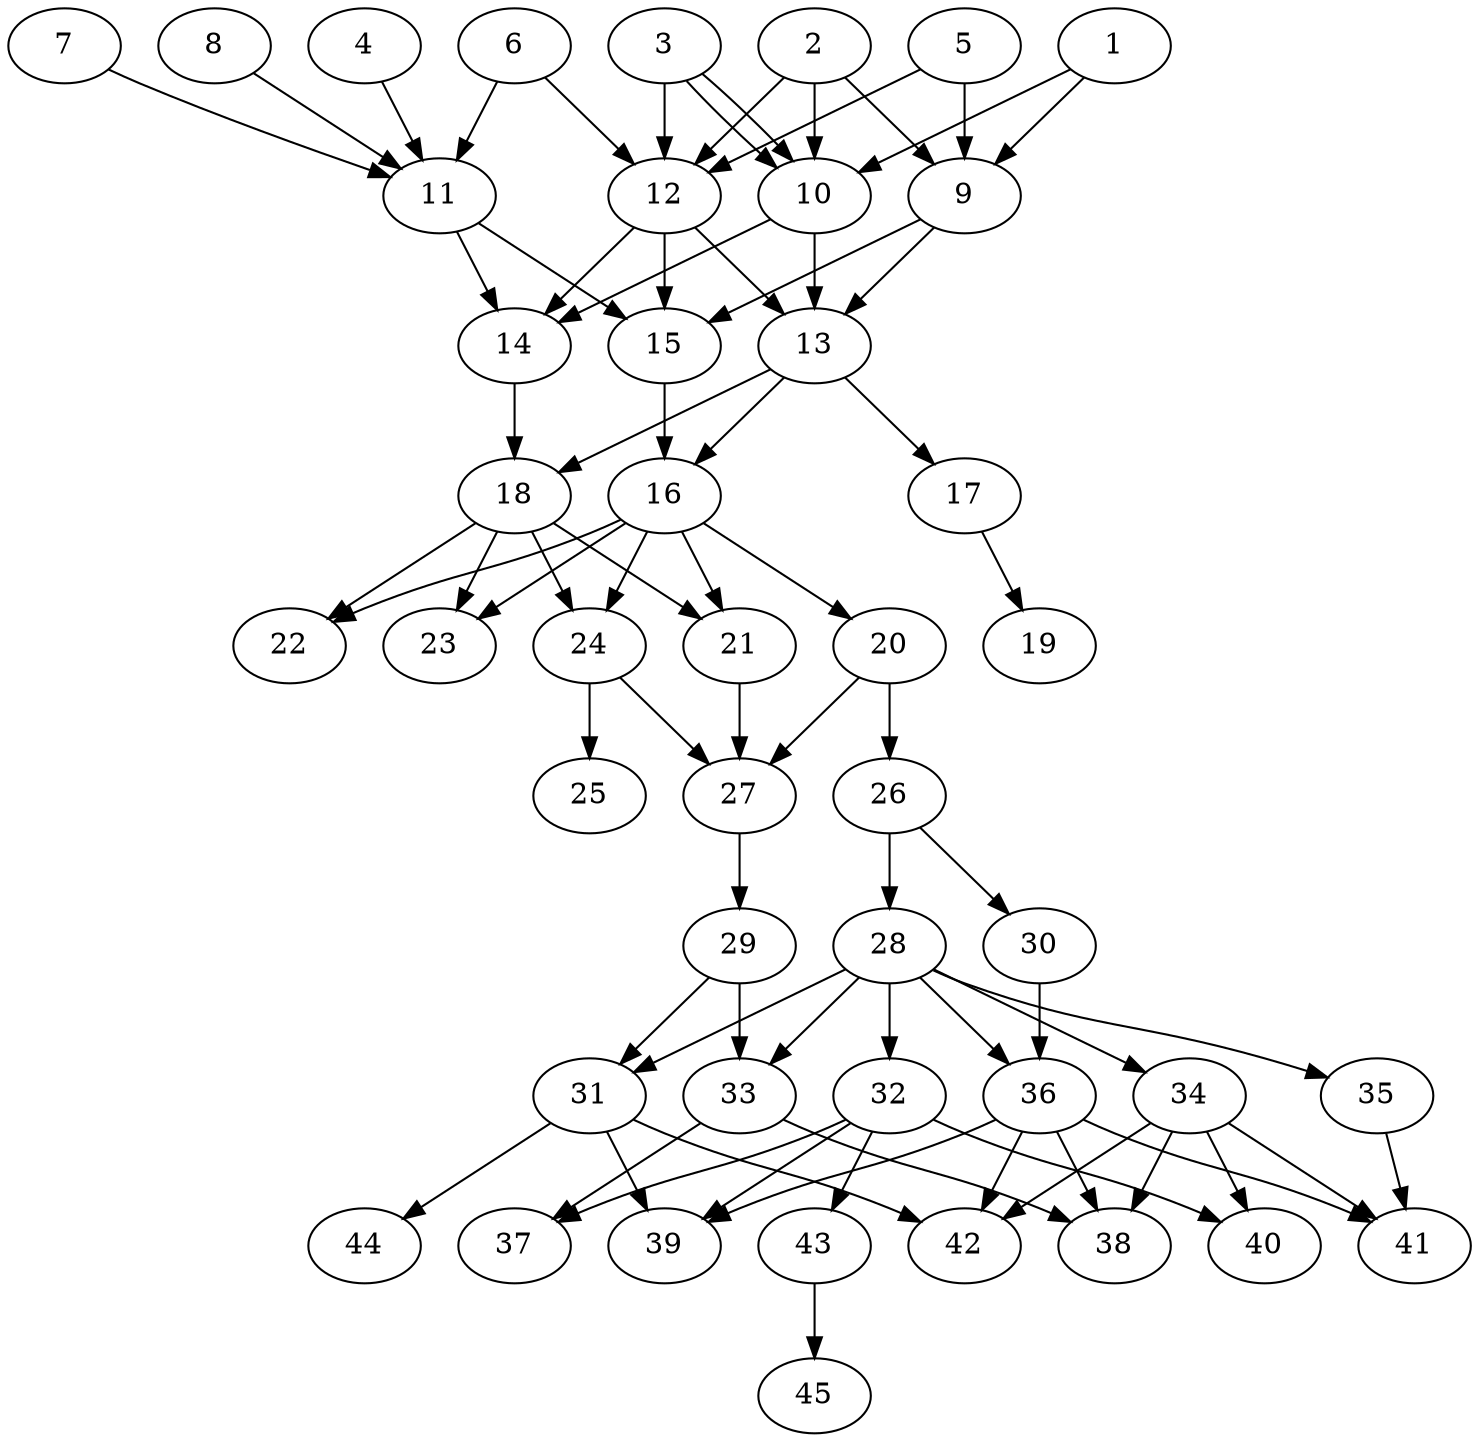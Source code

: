 // DAG automatically generated by daggen at Thu Oct  3 14:07:24 2019
// ./daggen --dot -n 45 --ccr 0.3 --fat 0.5 --regular 0.5 --density 0.6 --mindata 5242880 --maxdata 52428800 
digraph G {
  1 [size="101416960", alpha="0.16", expect_size="30425088"] 
  1 -> 9 [size ="30425088"]
  1 -> 10 [size ="30425088"]
  2 [size="166314667", alpha="0.10", expect_size="49894400"] 
  2 -> 9 [size ="49894400"]
  2 -> 10 [size ="49894400"]
  2 -> 12 [size ="49894400"]
  3 [size="23326720", alpha="0.03", expect_size="6998016"] 
  3 -> 10 [size ="6998016"]
  3 -> 10 [size ="6998016"]
  3 -> 12 [size ="6998016"]
  4 [size="90043733", alpha="0.07", expect_size="27013120"] 
  4 -> 11 [size ="27013120"]
  5 [size="35642027", alpha="0.17", expect_size="10692608"] 
  5 -> 9 [size ="10692608"]
  5 -> 12 [size ="10692608"]
  6 [size="46622720", alpha="0.19", expect_size="13986816"] 
  6 -> 11 [size ="13986816"]
  6 -> 12 [size ="13986816"]
  7 [size="138745173", alpha="0.18", expect_size="41623552"] 
  7 -> 11 [size ="41623552"]
  8 [size="123542187", alpha="0.18", expect_size="37062656"] 
  8 -> 11 [size ="37062656"]
  9 [size="137902080", alpha="0.00", expect_size="41370624"] 
  9 -> 13 [size ="41370624"]
  9 -> 15 [size ="41370624"]
  10 [size="150586027", alpha="0.20", expect_size="45175808"] 
  10 -> 13 [size ="45175808"]
  10 -> 14 [size ="45175808"]
  11 [size="140533760", alpha="0.10", expect_size="42160128"] 
  11 -> 14 [size ="42160128"]
  11 -> 15 [size ="42160128"]
  12 [size="107499520", alpha="0.19", expect_size="32249856"] 
  12 -> 13 [size ="32249856"]
  12 -> 14 [size ="32249856"]
  12 -> 15 [size ="32249856"]
  13 [size="25501013", alpha="0.05", expect_size="7650304"] 
  13 -> 16 [size ="7650304"]
  13 -> 17 [size ="7650304"]
  13 -> 18 [size ="7650304"]
  14 [size="46196053", alpha="0.11", expect_size="13858816"] 
  14 -> 18 [size ="13858816"]
  15 [size="102338560", alpha="0.06", expect_size="30701568"] 
  15 -> 16 [size ="30701568"]
  16 [size="78981120", alpha="0.12", expect_size="23694336"] 
  16 -> 20 [size ="23694336"]
  16 -> 21 [size ="23694336"]
  16 -> 22 [size ="23694336"]
  16 -> 23 [size ="23694336"]
  16 -> 24 [size ="23694336"]
  17 [size="69567147", alpha="0.13", expect_size="20870144"] 
  17 -> 19 [size ="20870144"]
  18 [size="54439253", alpha="0.18", expect_size="16331776"] 
  18 -> 21 [size ="16331776"]
  18 -> 22 [size ="16331776"]
  18 -> 23 [size ="16331776"]
  18 -> 24 [size ="16331776"]
  19 [size="41028267", alpha="0.16", expect_size="12308480"] 
  20 [size="41570987", alpha="0.06", expect_size="12471296"] 
  20 -> 26 [size ="12471296"]
  20 -> 27 [size ="12471296"]
  21 [size="38314667", alpha="0.07", expect_size="11494400"] 
  21 -> 27 [size ="11494400"]
  22 [size="113271467", alpha="0.07", expect_size="33981440"] 
  23 [size="106533547", alpha="0.08", expect_size="31960064"] 
  24 [size="149565440", alpha="0.18", expect_size="44869632"] 
  24 -> 25 [size ="44869632"]
  24 -> 27 [size ="44869632"]
  25 [size="74953387", alpha="0.10", expect_size="22486016"] 
  26 [size="121511253", alpha="0.06", expect_size="36453376"] 
  26 -> 28 [size ="36453376"]
  26 -> 30 [size ="36453376"]
  27 [size="58176853", alpha="0.18", expect_size="17453056"] 
  27 -> 29 [size ="17453056"]
  28 [size="161484800", alpha="0.03", expect_size="48445440"] 
  28 -> 31 [size ="48445440"]
  28 -> 32 [size ="48445440"]
  28 -> 33 [size ="48445440"]
  28 -> 34 [size ="48445440"]
  28 -> 35 [size ="48445440"]
  28 -> 36 [size ="48445440"]
  29 [size="148176213", alpha="0.03", expect_size="44452864"] 
  29 -> 31 [size ="44452864"]
  29 -> 33 [size ="44452864"]
  30 [size="116428800", alpha="0.20", expect_size="34928640"] 
  30 -> 36 [size ="34928640"]
  31 [size="166386347", alpha="0.13", expect_size="49915904"] 
  31 -> 39 [size ="49915904"]
  31 -> 42 [size ="49915904"]
  31 -> 44 [size ="49915904"]
  32 [size="67413333", alpha="0.17", expect_size="20224000"] 
  32 -> 37 [size ="20224000"]
  32 -> 39 [size ="20224000"]
  32 -> 40 [size ="20224000"]
  32 -> 43 [size ="20224000"]
  33 [size="125641387", alpha="0.02", expect_size="37692416"] 
  33 -> 37 [size ="37692416"]
  33 -> 38 [size ="37692416"]
  34 [size="32344747", alpha="0.11", expect_size="9703424"] 
  34 -> 38 [size ="9703424"]
  34 -> 40 [size ="9703424"]
  34 -> 41 [size ="9703424"]
  34 -> 42 [size ="9703424"]
  35 [size="174667093", alpha="0.11", expect_size="52400128"] 
  35 -> 41 [size ="52400128"]
  36 [size="98914987", alpha="0.18", expect_size="29674496"] 
  36 -> 38 [size ="29674496"]
  36 -> 39 [size ="29674496"]
  36 -> 41 [size ="29674496"]
  36 -> 42 [size ="29674496"]
  37 [size="148811093", alpha="0.12", expect_size="44643328"] 
  38 [size="131051520", alpha="0.11", expect_size="39315456"] 
  39 [size="151702187", alpha="0.13", expect_size="45510656"] 
  40 [size="173905920", alpha="0.18", expect_size="52171776"] 
  41 [size="173482667", alpha="0.05", expect_size="52044800"] 
  42 [size="116210347", alpha="0.05", expect_size="34863104"] 
  43 [size="92115627", alpha="0.16", expect_size="27634688"] 
  43 -> 45 [size ="27634688"]
  44 [size="109223253", alpha="0.04", expect_size="32766976"] 
  45 [size="38970027", alpha="0.19", expect_size="11691008"] 
}
